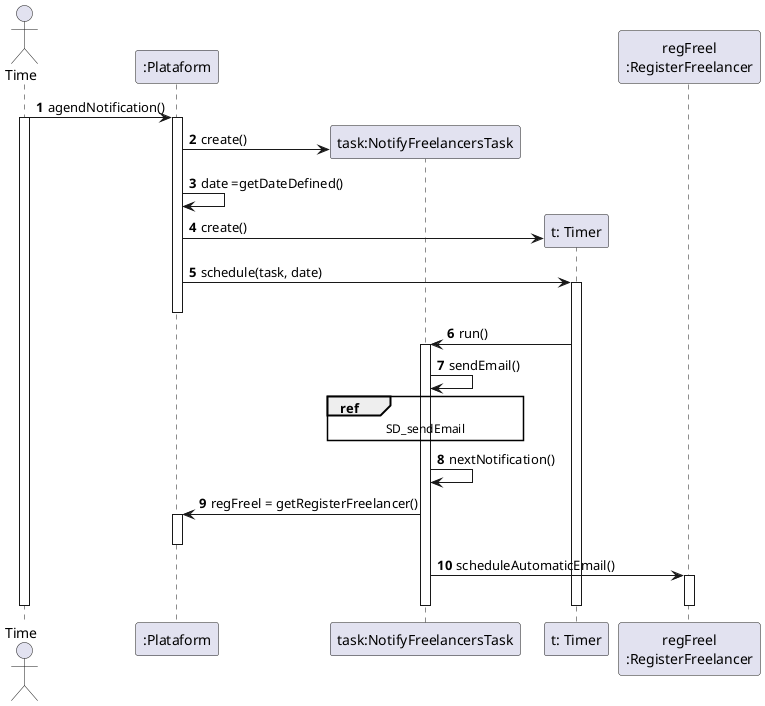 @startuml
autonumber

actor "Time" as TEMPO

participant ":Plataform" as PLAT
participant "task:NotifyFreelancersTask" as SCAT
participant "t: Timer" as TIMER
participant "regFreel\n:RegisterFreelancer" as RFREEL


TEMPO -> PLAT : agendNotification()
activate TEMPO

activate PLAT
PLAT -> SCAT** : create()
PLAT -> PLAT : date =getDateDefined()
PLAT -> TIMER** : create()
PLAT -> TIMER : schedule(task, date)
activate TIMER
deactivate PLAT

TIMER -> SCAT : run()
activate SCAT
SCAT -> SCAT : sendEmail()

REF over SCAT
SD_sendEmail
end REF

SCAT -> SCAT : nextNotification()


SCAT -> PLAT : regFreel = getRegisterFreelancer()
activate PLAT
deactivate PLAT

SCAT -> RFREEL : scheduleAutomaticEmail()
activate RFREEL
deactivate RFREEL

deactivate TIMER
deactivate SCAT
deactivate TEMPO


@enduml